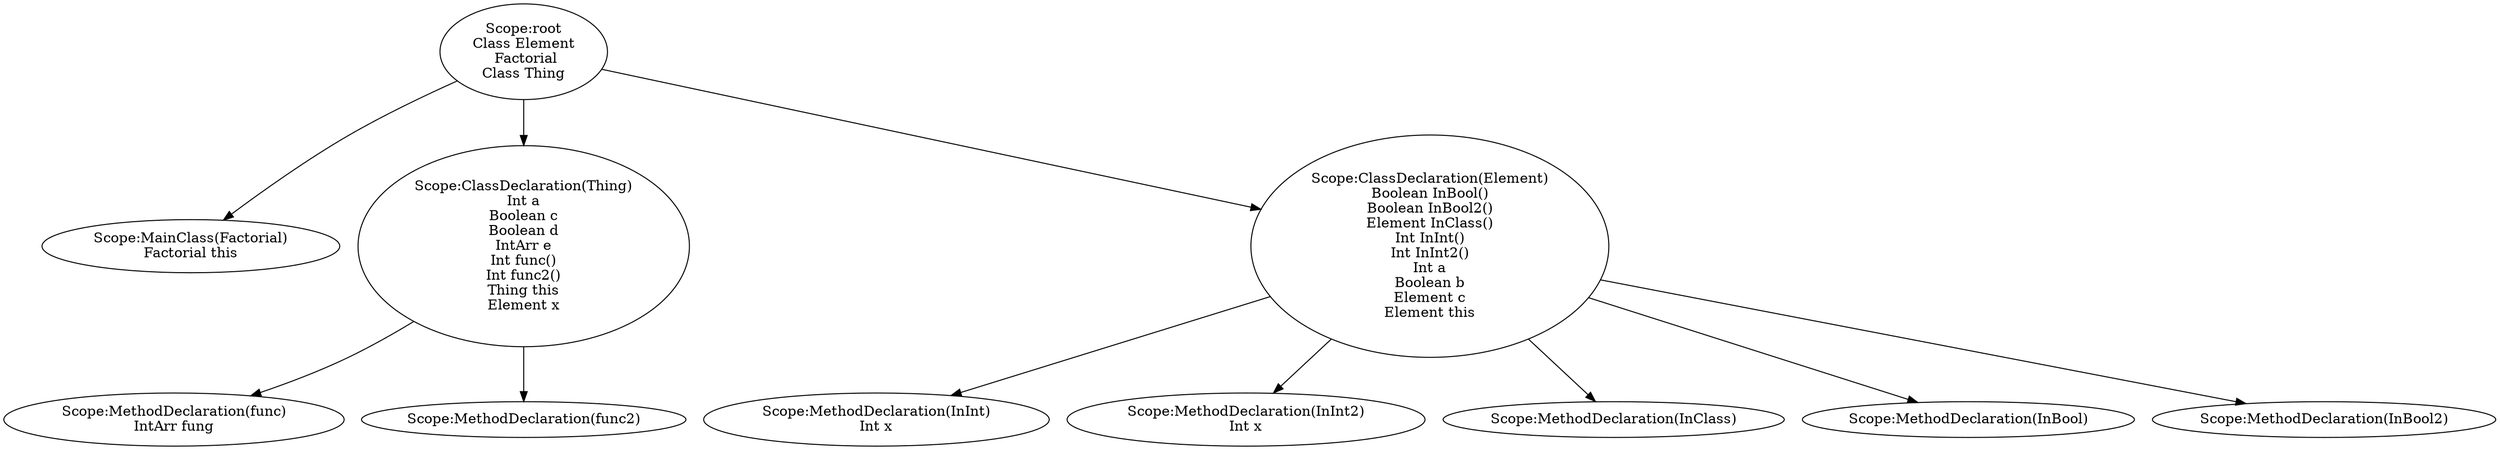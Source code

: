digraph {
n0 [label="Scope:root
Class Element
 Factorial
Class Thing
"];
n1 [label="Scope:MainClass(Factorial)
Factorial this
"];
n0 -> n1
n2 [label="Scope:ClassDeclaration(Thing)
Int a
Boolean c
Boolean d
IntArr e
Int func()
Int func2()
Thing this
Element x
"];
n3 [label="Scope:MethodDeclaration(func)
IntArr fung
"];
n2 -> n3
n4 [label="Scope:MethodDeclaration(func2)
"];
n2 -> n4
n0 -> n2
n5 [label="Scope:ClassDeclaration(Element)
Boolean InBool()
Boolean InBool2()
Element InClass()
Int InInt()
Int InInt2()
Int a
Boolean b
Element c
Element this
"];
n6 [label="Scope:MethodDeclaration(InInt)
Int x
"];
n5 -> n6
n7 [label="Scope:MethodDeclaration(InInt2)
Int x
"];
n5 -> n7
n8 [label="Scope:MethodDeclaration(InClass)
"];
n5 -> n8
n9 [label="Scope:MethodDeclaration(InBool)
"];
n5 -> n9
n10 [label="Scope:MethodDeclaration(InBool2)
"];
n5 -> n10
n0 -> n5
}
